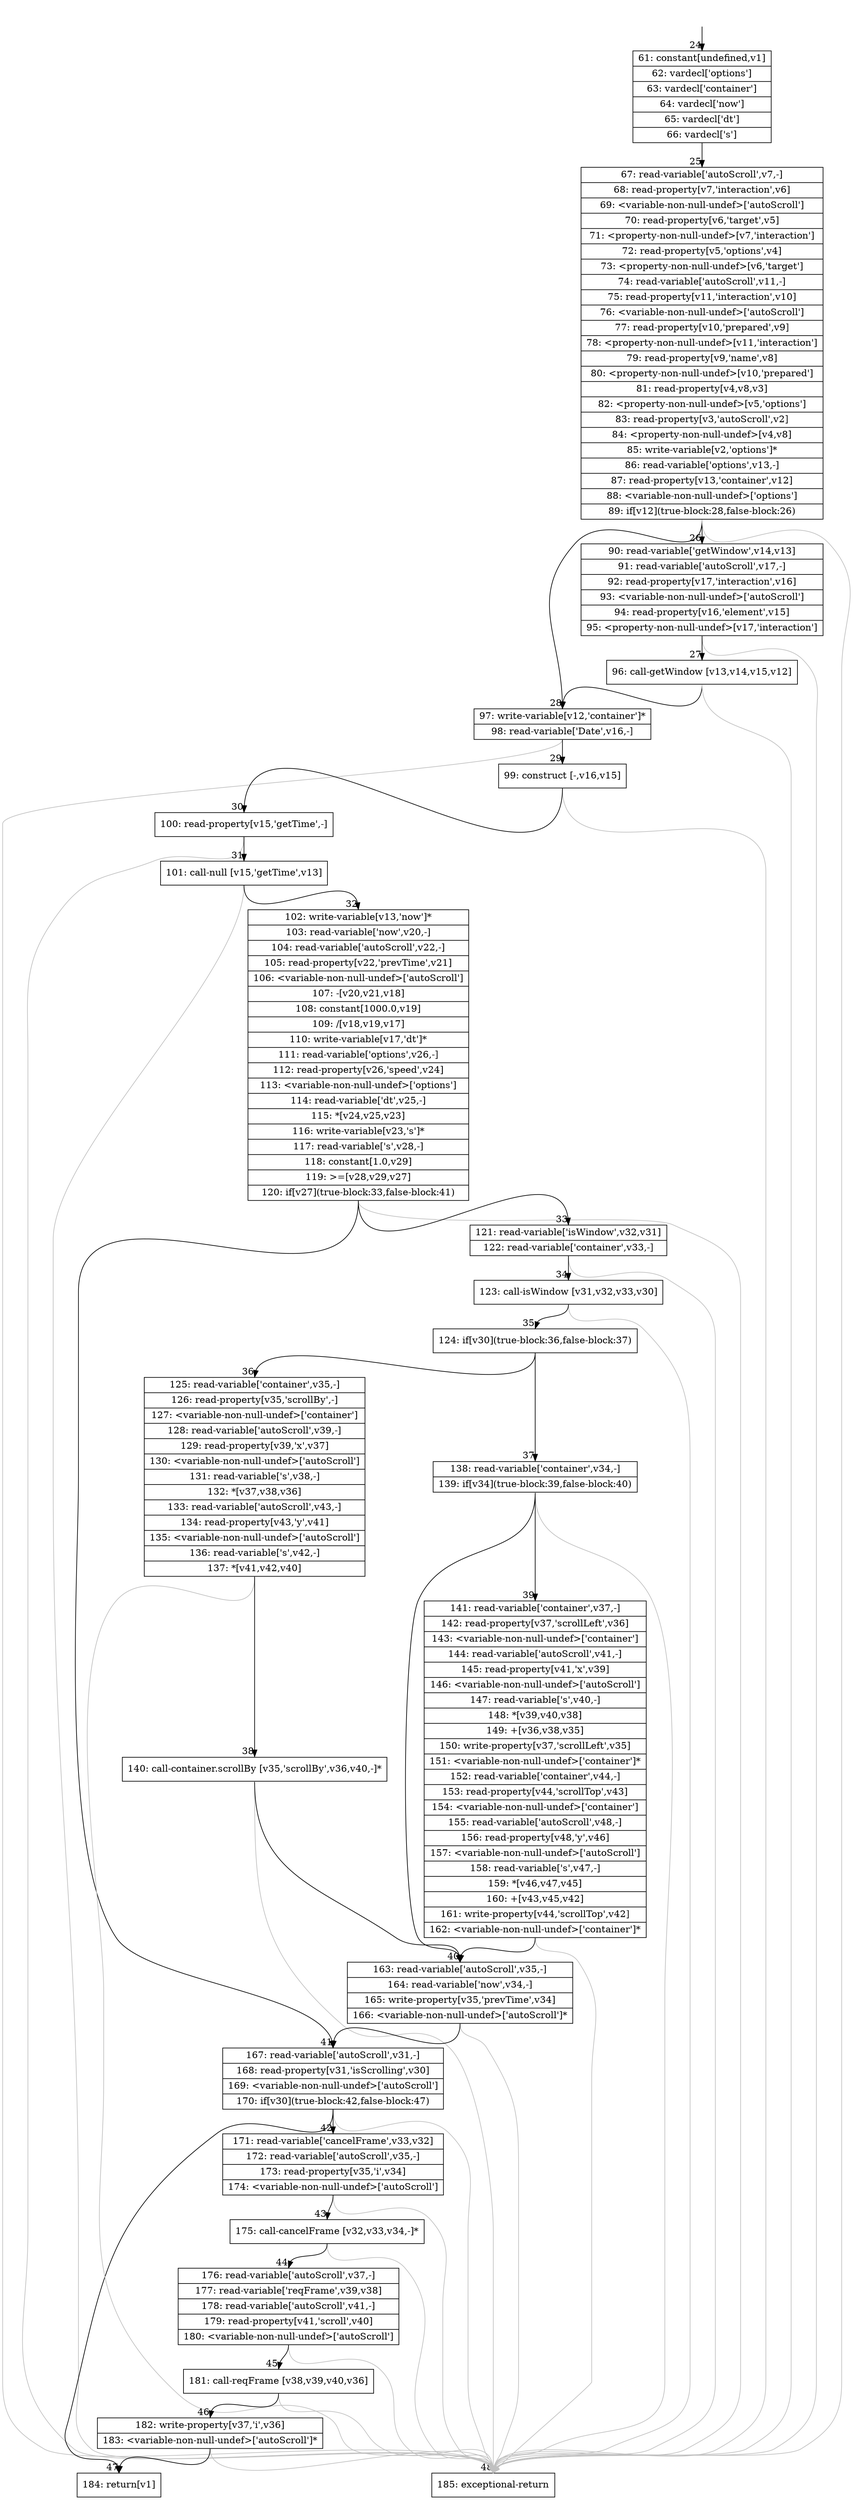 digraph {
rankdir="TD"
BB_entry4[shape=none,label=""];
BB_entry4 -> BB24 [tailport=s, headport=n, headlabel="    24"]
BB24 [shape=record label="{61: constant[undefined,v1]|62: vardecl['options']|63: vardecl['container']|64: vardecl['now']|65: vardecl['dt']|66: vardecl['s']}" ] 
BB24 -> BB25 [tailport=s, headport=n, headlabel="      25"]
BB25 [shape=record label="{67: read-variable['autoScroll',v7,-]|68: read-property[v7,'interaction',v6]|69: \<variable-non-null-undef\>['autoScroll']|70: read-property[v6,'target',v5]|71: \<property-non-null-undef\>[v7,'interaction']|72: read-property[v5,'options',v4]|73: \<property-non-null-undef\>[v6,'target']|74: read-variable['autoScroll',v11,-]|75: read-property[v11,'interaction',v10]|76: \<variable-non-null-undef\>['autoScroll']|77: read-property[v10,'prepared',v9]|78: \<property-non-null-undef\>[v11,'interaction']|79: read-property[v9,'name',v8]|80: \<property-non-null-undef\>[v10,'prepared']|81: read-property[v4,v8,v3]|82: \<property-non-null-undef\>[v5,'options']|83: read-property[v3,'autoScroll',v2]|84: \<property-non-null-undef\>[v4,v8]|85: write-variable[v2,'options']*|86: read-variable['options',v13,-]|87: read-property[v13,'container',v12]|88: \<variable-non-null-undef\>['options']|89: if[v12](true-block:28,false-block:26)}" ] 
BB25 -> BB28 [tailport=s, headport=n, headlabel="      28"]
BB25 -> BB26 [tailport=s, headport=n, headlabel="      26"]
BB25 -> BB48 [tailport=s, headport=n, color=gray, headlabel="      48"]
BB26 [shape=record label="{90: read-variable['getWindow',v14,v13]|91: read-variable['autoScroll',v17,-]|92: read-property[v17,'interaction',v16]|93: \<variable-non-null-undef\>['autoScroll']|94: read-property[v16,'element',v15]|95: \<property-non-null-undef\>[v17,'interaction']}" ] 
BB26 -> BB27 [tailport=s, headport=n, headlabel="      27"]
BB26 -> BB48 [tailport=s, headport=n, color=gray]
BB27 [shape=record label="{96: call-getWindow [v13,v14,v15,v12]}" ] 
BB27 -> BB28 [tailport=s, headport=n]
BB27 -> BB48 [tailport=s, headport=n, color=gray]
BB28 [shape=record label="{97: write-variable[v12,'container']*|98: read-variable['Date',v16,-]}" ] 
BB28 -> BB29 [tailport=s, headport=n, headlabel="      29"]
BB28 -> BB48 [tailport=s, headport=n, color=gray]
BB29 [shape=record label="{99: construct [-,v16,v15]}" ] 
BB29 -> BB30 [tailport=s, headport=n, headlabel="      30"]
BB29 -> BB48 [tailport=s, headport=n, color=gray]
BB30 [shape=record label="{100: read-property[v15,'getTime',-]}" ] 
BB30 -> BB31 [tailport=s, headport=n, headlabel="      31"]
BB30 -> BB48 [tailport=s, headport=n, color=gray]
BB31 [shape=record label="{101: call-null [v15,'getTime',v13]}" ] 
BB31 -> BB32 [tailport=s, headport=n, headlabel="      32"]
BB31 -> BB48 [tailport=s, headport=n, color=gray]
BB32 [shape=record label="{102: write-variable[v13,'now']*|103: read-variable['now',v20,-]|104: read-variable['autoScroll',v22,-]|105: read-property[v22,'prevTime',v21]|106: \<variable-non-null-undef\>['autoScroll']|107: -[v20,v21,v18]|108: constant[1000.0,v19]|109: /[v18,v19,v17]|110: write-variable[v17,'dt']*|111: read-variable['options',v26,-]|112: read-property[v26,'speed',v24]|113: \<variable-non-null-undef\>['options']|114: read-variable['dt',v25,-]|115: *[v24,v25,v23]|116: write-variable[v23,'s']*|117: read-variable['s',v28,-]|118: constant[1.0,v29]|119: \>=[v28,v29,v27]|120: if[v27](true-block:33,false-block:41)}" ] 
BB32 -> BB33 [tailport=s, headport=n, headlabel="      33"]
BB32 -> BB41 [tailport=s, headport=n, headlabel="      41"]
BB32 -> BB48 [tailport=s, headport=n, color=gray]
BB33 [shape=record label="{121: read-variable['isWindow',v32,v31]|122: read-variable['container',v33,-]}" ] 
BB33 -> BB34 [tailport=s, headport=n, headlabel="      34"]
BB33 -> BB48 [tailport=s, headport=n, color=gray]
BB34 [shape=record label="{123: call-isWindow [v31,v32,v33,v30]}" ] 
BB34 -> BB35 [tailport=s, headport=n, headlabel="      35"]
BB34 -> BB48 [tailport=s, headport=n, color=gray]
BB35 [shape=record label="{124: if[v30](true-block:36,false-block:37)}" ] 
BB35 -> BB36 [tailport=s, headport=n, headlabel="      36"]
BB35 -> BB37 [tailport=s, headport=n, headlabel="      37"]
BB36 [shape=record label="{125: read-variable['container',v35,-]|126: read-property[v35,'scrollBy',-]|127: \<variable-non-null-undef\>['container']|128: read-variable['autoScroll',v39,-]|129: read-property[v39,'x',v37]|130: \<variable-non-null-undef\>['autoScroll']|131: read-variable['s',v38,-]|132: *[v37,v38,v36]|133: read-variable['autoScroll',v43,-]|134: read-property[v43,'y',v41]|135: \<variable-non-null-undef\>['autoScroll']|136: read-variable['s',v42,-]|137: *[v41,v42,v40]}" ] 
BB36 -> BB38 [tailport=s, headport=n, headlabel="      38"]
BB36 -> BB48 [tailport=s, headport=n, color=gray]
BB37 [shape=record label="{138: read-variable['container',v34,-]|139: if[v34](true-block:39,false-block:40)}" ] 
BB37 -> BB39 [tailport=s, headport=n, headlabel="      39"]
BB37 -> BB40 [tailport=s, headport=n, headlabel="      40"]
BB37 -> BB48 [tailport=s, headport=n, color=gray]
BB38 [shape=record label="{140: call-container.scrollBy [v35,'scrollBy',v36,v40,-]*}" ] 
BB38 -> BB40 [tailport=s, headport=n]
BB38 -> BB48 [tailport=s, headport=n, color=gray]
BB39 [shape=record label="{141: read-variable['container',v37,-]|142: read-property[v37,'scrollLeft',v36]|143: \<variable-non-null-undef\>['container']|144: read-variable['autoScroll',v41,-]|145: read-property[v41,'x',v39]|146: \<variable-non-null-undef\>['autoScroll']|147: read-variable['s',v40,-]|148: *[v39,v40,v38]|149: +[v36,v38,v35]|150: write-property[v37,'scrollLeft',v35]|151: \<variable-non-null-undef\>['container']*|152: read-variable['container',v44,-]|153: read-property[v44,'scrollTop',v43]|154: \<variable-non-null-undef\>['container']|155: read-variable['autoScroll',v48,-]|156: read-property[v48,'y',v46]|157: \<variable-non-null-undef\>['autoScroll']|158: read-variable['s',v47,-]|159: *[v46,v47,v45]|160: +[v43,v45,v42]|161: write-property[v44,'scrollTop',v42]|162: \<variable-non-null-undef\>['container']*}" ] 
BB39 -> BB40 [tailport=s, headport=n]
BB39 -> BB48 [tailport=s, headport=n, color=gray]
BB40 [shape=record label="{163: read-variable['autoScroll',v35,-]|164: read-variable['now',v34,-]|165: write-property[v35,'prevTime',v34]|166: \<variable-non-null-undef\>['autoScroll']*}" ] 
BB40 -> BB41 [tailport=s, headport=n]
BB40 -> BB48 [tailport=s, headport=n, color=gray]
BB41 [shape=record label="{167: read-variable['autoScroll',v31,-]|168: read-property[v31,'isScrolling',v30]|169: \<variable-non-null-undef\>['autoScroll']|170: if[v30](true-block:42,false-block:47)}" ] 
BB41 -> BB42 [tailport=s, headport=n, headlabel="      42"]
BB41 -> BB47 [tailport=s, headport=n, headlabel="      47"]
BB41 -> BB48 [tailport=s, headport=n, color=gray]
BB42 [shape=record label="{171: read-variable['cancelFrame',v33,v32]|172: read-variable['autoScroll',v35,-]|173: read-property[v35,'i',v34]|174: \<variable-non-null-undef\>['autoScroll']}" ] 
BB42 -> BB43 [tailport=s, headport=n, headlabel="      43"]
BB42 -> BB48 [tailport=s, headport=n, color=gray]
BB43 [shape=record label="{175: call-cancelFrame [v32,v33,v34,-]*}" ] 
BB43 -> BB44 [tailport=s, headport=n, headlabel="      44"]
BB43 -> BB48 [tailport=s, headport=n, color=gray]
BB44 [shape=record label="{176: read-variable['autoScroll',v37,-]|177: read-variable['reqFrame',v39,v38]|178: read-variable['autoScroll',v41,-]|179: read-property[v41,'scroll',v40]|180: \<variable-non-null-undef\>['autoScroll']}" ] 
BB44 -> BB45 [tailport=s, headport=n, headlabel="      45"]
BB44 -> BB48 [tailport=s, headport=n, color=gray]
BB45 [shape=record label="{181: call-reqFrame [v38,v39,v40,v36]}" ] 
BB45 -> BB46 [tailport=s, headport=n, headlabel="      46"]
BB45 -> BB48 [tailport=s, headport=n, color=gray]
BB46 [shape=record label="{182: write-property[v37,'i',v36]|183: \<variable-non-null-undef\>['autoScroll']*}" ] 
BB46 -> BB47 [tailport=s, headport=n]
BB46 -> BB48 [tailport=s, headport=n, color=gray]
BB47 [shape=record label="{184: return[v1]}" ] 
BB48 [shape=record label="{185: exceptional-return}" ] 
//#$~ 199
}
